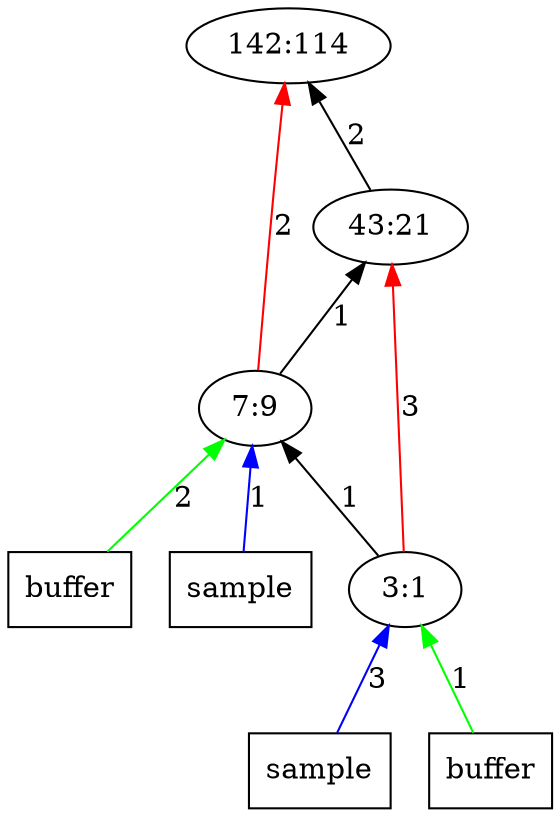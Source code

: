 digraph Tree{
	rankdir="BT"
	1 [label = "142:114"];
	2 -> 1 [label = "2", color = "black"];
	2 [label = "43:21"];
	3 -> 1 [label = "2", color = "red"];
	3 -> 2 [label = "1", color = "black"];
	x32 -> 3 [label = "2", color = "green"];
	x32 [label = "buffer", shape = "box"];
	x31 -> 3 [label = "1", color = "blue"];
	x31 [label = "sample", shape = "box"];
	3 [label = "7:9"];
	4 -> 2 [label = "3", color = "red"];
	4 -> 3 [label = "1", color = "black"];
	x41 -> 4 [label = "3", color = "blue"];
	x41 [label = "sample", shape = "box"];
	x42 -> 4 [label = "1", color = "green"];
	x42 [label = "buffer", shape = "box"];
	4 [label = "3:1"];
}


